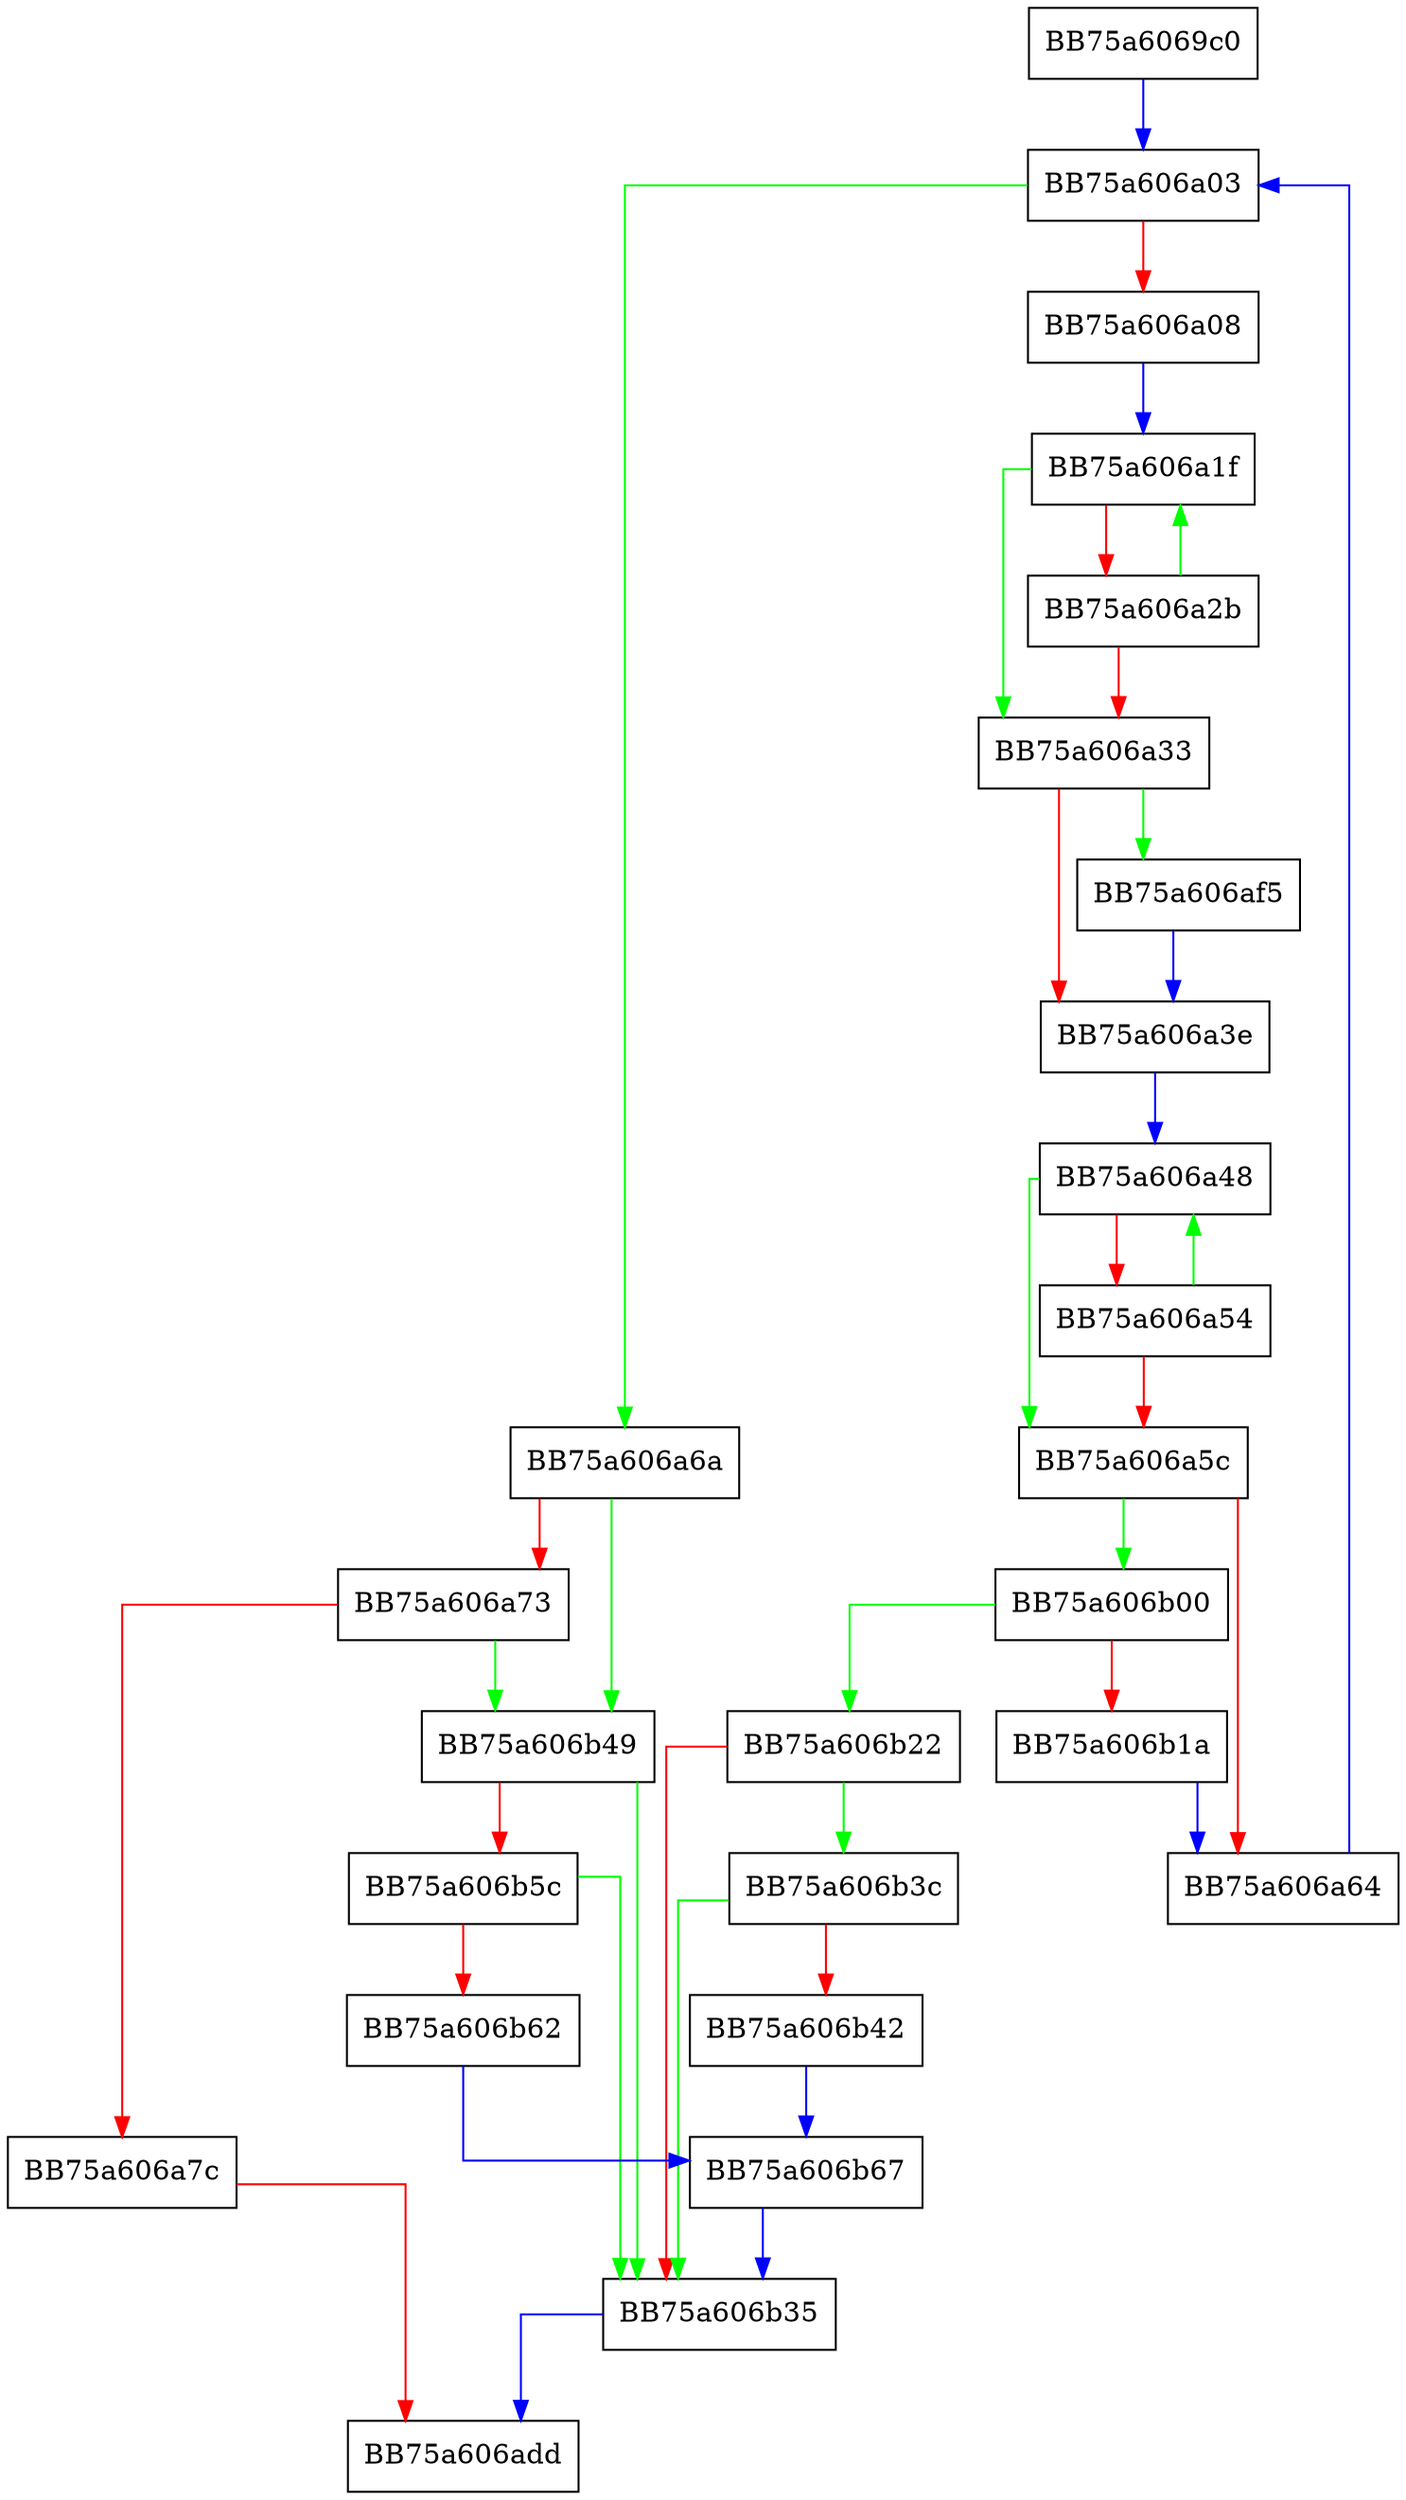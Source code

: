 digraph HandleNetworkPortOpen {
  node [shape="box"];
  graph [splines=ortho];
  BB75a6069c0 -> BB75a606a03 [color="blue"];
  BB75a606a03 -> BB75a606a6a [color="green"];
  BB75a606a03 -> BB75a606a08 [color="red"];
  BB75a606a08 -> BB75a606a1f [color="blue"];
  BB75a606a1f -> BB75a606a33 [color="green"];
  BB75a606a1f -> BB75a606a2b [color="red"];
  BB75a606a2b -> BB75a606a1f [color="green"];
  BB75a606a2b -> BB75a606a33 [color="red"];
  BB75a606a33 -> BB75a606af5 [color="green"];
  BB75a606a33 -> BB75a606a3e [color="red"];
  BB75a606a3e -> BB75a606a48 [color="blue"];
  BB75a606a48 -> BB75a606a5c [color="green"];
  BB75a606a48 -> BB75a606a54 [color="red"];
  BB75a606a54 -> BB75a606a48 [color="green"];
  BB75a606a54 -> BB75a606a5c [color="red"];
  BB75a606a5c -> BB75a606b00 [color="green"];
  BB75a606a5c -> BB75a606a64 [color="red"];
  BB75a606a64 -> BB75a606a03 [color="blue"];
  BB75a606a6a -> BB75a606b49 [color="green"];
  BB75a606a6a -> BB75a606a73 [color="red"];
  BB75a606a73 -> BB75a606b49 [color="green"];
  BB75a606a73 -> BB75a606a7c [color="red"];
  BB75a606a7c -> BB75a606add [color="red"];
  BB75a606af5 -> BB75a606a3e [color="blue"];
  BB75a606b00 -> BB75a606b22 [color="green"];
  BB75a606b00 -> BB75a606b1a [color="red"];
  BB75a606b1a -> BB75a606a64 [color="blue"];
  BB75a606b22 -> BB75a606b3c [color="green"];
  BB75a606b22 -> BB75a606b35 [color="red"];
  BB75a606b35 -> BB75a606add [color="blue"];
  BB75a606b3c -> BB75a606b35 [color="green"];
  BB75a606b3c -> BB75a606b42 [color="red"];
  BB75a606b42 -> BB75a606b67 [color="blue"];
  BB75a606b49 -> BB75a606b35 [color="green"];
  BB75a606b49 -> BB75a606b5c [color="red"];
  BB75a606b5c -> BB75a606b35 [color="green"];
  BB75a606b5c -> BB75a606b62 [color="red"];
  BB75a606b62 -> BB75a606b67 [color="blue"];
  BB75a606b67 -> BB75a606b35 [color="blue"];
}